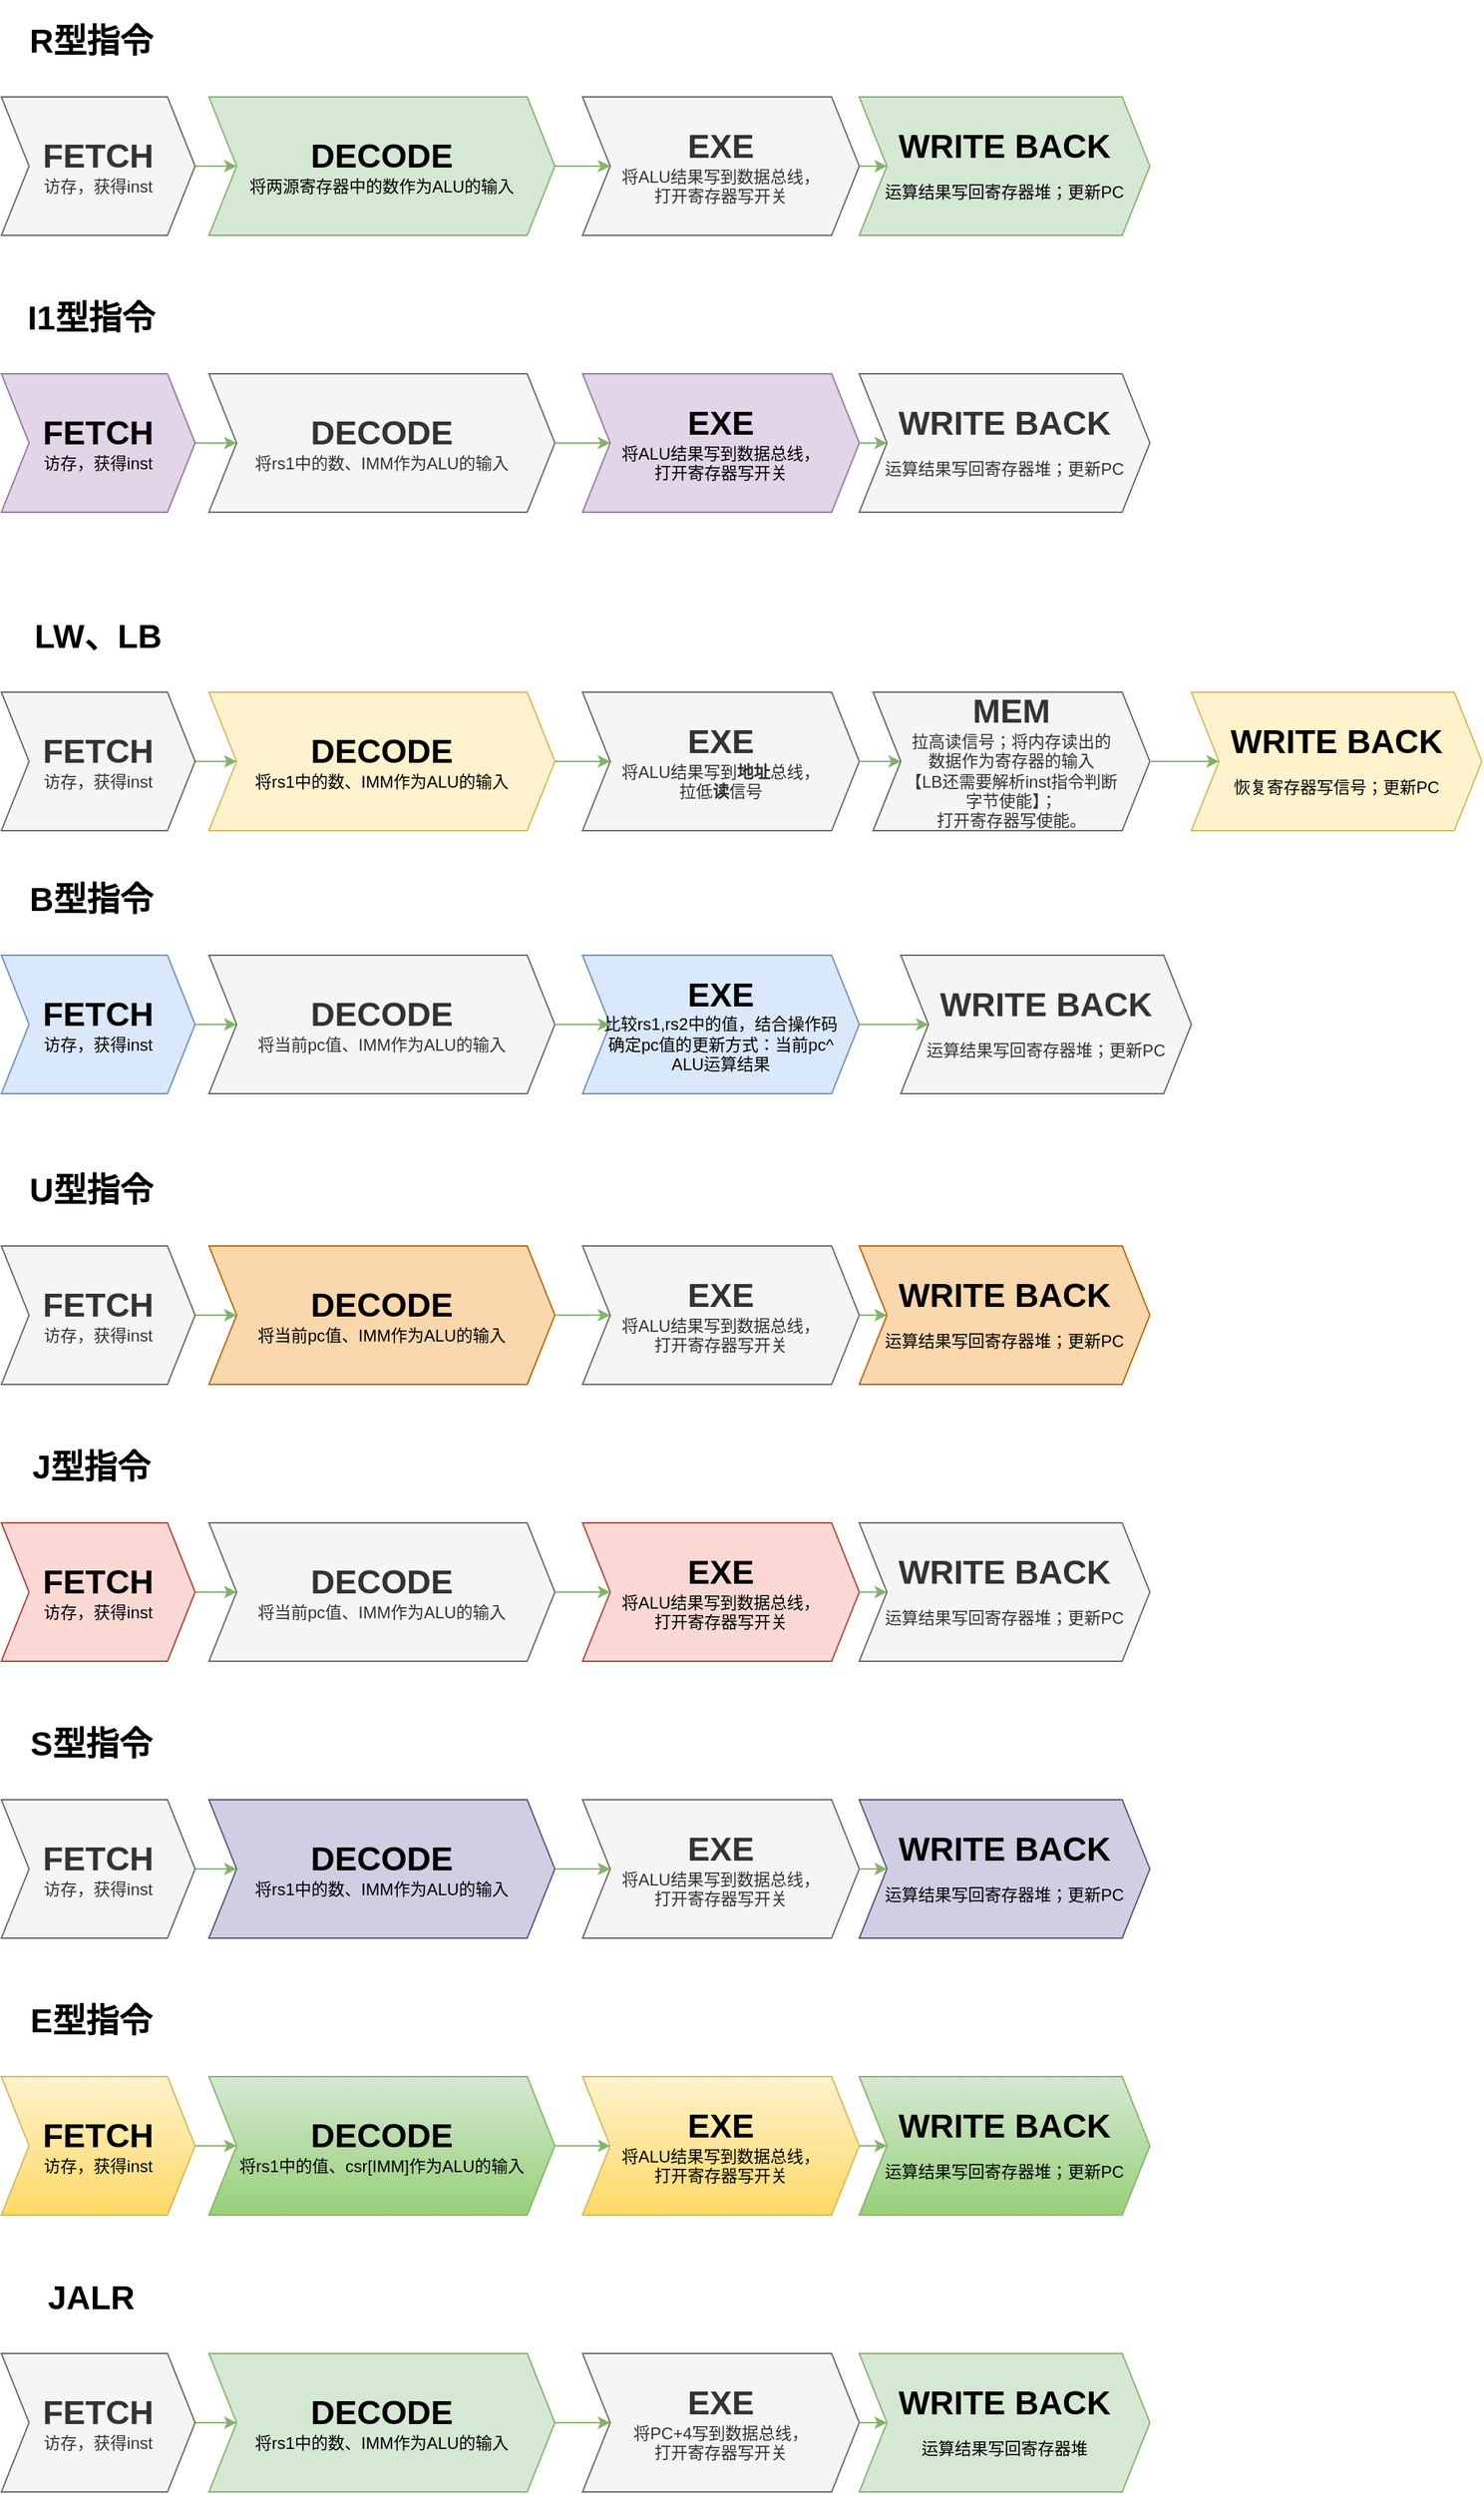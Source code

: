 <mxfile version="13.11.0" type="github">
  <diagram id="kgpKYQtTHZ0yAKxKKP6v" name="Page-1">
    <mxGraphModel dx="782" dy="404" grid="1" gridSize="10" guides="1" tooltips="1" connect="1" arrows="1" fold="1" page="1" pageScale="1" pageWidth="850" pageHeight="1100" math="0" shadow="0">
      <root>
        <mxCell id="0" />
        <mxCell id="1" parent="0" />
        <mxCell id="DEyL_VFvNH3OQuk7k3UQ-63" value="" style="group" vertex="1" connectable="0" parent="1">
          <mxGeometry y="10" width="830" height="170" as="geometry" />
        </mxCell>
        <mxCell id="DEyL_VFvNH3OQuk7k3UQ-64" value="&lt;div&gt;&lt;font style=&quot;font-size: 24px&quot;&gt;&lt;b&gt;DECODE&lt;/b&gt;&lt;/font&gt;&lt;/div&gt;&lt;div&gt;将两源寄存器中的数作为ALU的输入&lt;br&gt;&lt;/div&gt;" style="shape=step;perimeter=stepPerimeter;whiteSpace=wrap;html=1;fixedSize=1;fillColor=#d5e8d4;strokeColor=#82b366;" vertex="1" parent="DEyL_VFvNH3OQuk7k3UQ-63">
          <mxGeometry x="150" y="70" width="250" height="100" as="geometry" />
        </mxCell>
        <mxCell id="DEyL_VFvNH3OQuk7k3UQ-65" value="&lt;div&gt;&lt;b&gt;&lt;font style=&quot;font-size: 24px&quot;&gt;EXE&lt;/font&gt;&lt;/b&gt;&lt;/div&gt;&lt;div&gt;将ALU结果写到数据总线，&lt;/div&gt;&lt;div&gt;打开寄存器写开关&lt;br&gt;&lt;/div&gt;" style="shape=step;perimeter=stepPerimeter;whiteSpace=wrap;html=1;fixedSize=1;fillColor=#f5f5f5;strokeColor=#666666;fontColor=#333333;" vertex="1" parent="DEyL_VFvNH3OQuk7k3UQ-63">
          <mxGeometry x="420" y="70" width="200" height="100" as="geometry" />
        </mxCell>
        <mxCell id="DEyL_VFvNH3OQuk7k3UQ-66" value="&lt;div&gt;&lt;b&gt;&lt;font style=&quot;font-size: 24px&quot;&gt;WRITE BACK&lt;/font&gt;&lt;/b&gt;&lt;/div&gt;&lt;div&gt;&lt;font style=&quot;font-size: 12px&quot;&gt;运算结果写回寄存器堆；更新PC&lt;/font&gt;&lt;b&gt;&lt;font style=&quot;font-size: 24px&quot;&gt;&lt;br&gt;&lt;/font&gt;&lt;/b&gt;&lt;/div&gt;" style="shape=step;perimeter=stepPerimeter;whiteSpace=wrap;html=1;fixedSize=1;fillColor=#d5e8d4;strokeColor=#82b366;" vertex="1" parent="DEyL_VFvNH3OQuk7k3UQ-63">
          <mxGeometry x="620" y="70" width="210" height="100" as="geometry" />
        </mxCell>
        <mxCell id="DEyL_VFvNH3OQuk7k3UQ-67" value="&lt;font style=&quot;font-size: 24px&quot;&gt;&lt;b&gt;R型指令&lt;/b&gt;&lt;/font&gt;" style="text;html=1;strokeColor=none;fillColor=none;align=center;verticalAlign=middle;whiteSpace=wrap;rounded=0;" vertex="1" parent="DEyL_VFvNH3OQuk7k3UQ-63">
          <mxGeometry width="130" height="60" as="geometry" />
        </mxCell>
        <mxCell id="DEyL_VFvNH3OQuk7k3UQ-68" style="edgeStyle=orthogonalEdgeStyle;rounded=0;orthogonalLoop=1;jettySize=auto;html=1;exitX=1;exitY=0.5;exitDx=0;exitDy=0;entryX=0;entryY=0.5;entryDx=0;entryDy=0;fillColor=#d5e8d4;strokeColor=#82b366;" edge="1" parent="DEyL_VFvNH3OQuk7k3UQ-63" source="DEyL_VFvNH3OQuk7k3UQ-69" target="DEyL_VFvNH3OQuk7k3UQ-64">
          <mxGeometry relative="1" as="geometry" />
        </mxCell>
        <mxCell id="DEyL_VFvNH3OQuk7k3UQ-69" value="&lt;div&gt;&lt;font style=&quot;font-size: 24px&quot;&gt;&lt;b&gt;FETCH&lt;/b&gt;&lt;/font&gt;&lt;/div&gt;访存，获得inst" style="shape=step;perimeter=stepPerimeter;whiteSpace=wrap;html=1;fixedSize=1;fillColor=#f5f5f5;strokeColor=#666666;fontColor=#333333;" vertex="1" parent="DEyL_VFvNH3OQuk7k3UQ-63">
          <mxGeometry y="70" width="140" height="100" as="geometry" />
        </mxCell>
        <mxCell id="DEyL_VFvNH3OQuk7k3UQ-70" style="edgeStyle=orthogonalEdgeStyle;rounded=0;orthogonalLoop=1;jettySize=auto;html=1;exitX=1;exitY=0.5;exitDx=0;exitDy=0;fillColor=#d5e8d4;strokeColor=#82b366;" edge="1" parent="DEyL_VFvNH3OQuk7k3UQ-63" source="DEyL_VFvNH3OQuk7k3UQ-64" target="DEyL_VFvNH3OQuk7k3UQ-65">
          <mxGeometry relative="1" as="geometry" />
        </mxCell>
        <mxCell id="DEyL_VFvNH3OQuk7k3UQ-71" style="edgeStyle=orthogonalEdgeStyle;rounded=0;orthogonalLoop=1;jettySize=auto;html=1;exitX=1;exitY=0.5;exitDx=0;exitDy=0;entryX=0;entryY=0.5;entryDx=0;entryDy=0;fillColor=#d5e8d4;strokeColor=#82b366;" edge="1" parent="DEyL_VFvNH3OQuk7k3UQ-63" source="DEyL_VFvNH3OQuk7k3UQ-65" target="DEyL_VFvNH3OQuk7k3UQ-66">
          <mxGeometry relative="1" as="geometry" />
        </mxCell>
        <mxCell id="DEyL_VFvNH3OQuk7k3UQ-72" value="" style="group" vertex="1" connectable="0" parent="1">
          <mxGeometry y="210" width="830" height="170" as="geometry" />
        </mxCell>
        <mxCell id="DEyL_VFvNH3OQuk7k3UQ-73" value="&lt;div&gt;&lt;font style=&quot;font-size: 24px&quot;&gt;&lt;b&gt;DECODE&lt;/b&gt;&lt;/font&gt;&lt;/div&gt;&lt;div&gt;将rs1中的数、IMM作为ALU的输入&lt;br&gt;&lt;/div&gt;" style="shape=step;perimeter=stepPerimeter;whiteSpace=wrap;html=1;fixedSize=1;fillColor=#f5f5f5;strokeColor=#666666;fontColor=#333333;" vertex="1" parent="DEyL_VFvNH3OQuk7k3UQ-72">
          <mxGeometry x="150" y="70" width="250" height="100" as="geometry" />
        </mxCell>
        <mxCell id="DEyL_VFvNH3OQuk7k3UQ-74" value="&lt;div&gt;&lt;b&gt;&lt;font style=&quot;font-size: 24px&quot;&gt;EXE&lt;/font&gt;&lt;/b&gt;&lt;/div&gt;&lt;div&gt;将ALU结果写到数据总线，&lt;/div&gt;&lt;div&gt;打开寄存器写开关&lt;br&gt;&lt;/div&gt;" style="shape=step;perimeter=stepPerimeter;whiteSpace=wrap;html=1;fixedSize=1;fillColor=#e1d5e7;strokeColor=#9673a6;" vertex="1" parent="DEyL_VFvNH3OQuk7k3UQ-72">
          <mxGeometry x="420" y="70" width="200" height="100" as="geometry" />
        </mxCell>
        <mxCell id="DEyL_VFvNH3OQuk7k3UQ-75" value="&lt;div&gt;&lt;b&gt;&lt;font style=&quot;font-size: 24px&quot;&gt;WRITE BACK&lt;/font&gt;&lt;/b&gt;&lt;/div&gt;&lt;div&gt;&lt;font style=&quot;font-size: 12px&quot;&gt;运算结果写回寄存器堆；更新PC&lt;/font&gt;&lt;b&gt;&lt;font style=&quot;font-size: 24px&quot;&gt;&lt;br&gt;&lt;/font&gt;&lt;/b&gt;&lt;/div&gt;" style="shape=step;perimeter=stepPerimeter;whiteSpace=wrap;html=1;fixedSize=1;fillColor=#f5f5f5;strokeColor=#666666;fontColor=#333333;" vertex="1" parent="DEyL_VFvNH3OQuk7k3UQ-72">
          <mxGeometry x="620" y="70" width="210" height="100" as="geometry" />
        </mxCell>
        <mxCell id="DEyL_VFvNH3OQuk7k3UQ-76" value="&lt;font style=&quot;font-size: 24px&quot;&gt;&lt;b&gt;I1型指令&lt;/b&gt;&lt;/font&gt;" style="text;html=1;strokeColor=none;fillColor=none;align=center;verticalAlign=middle;whiteSpace=wrap;rounded=0;" vertex="1" parent="DEyL_VFvNH3OQuk7k3UQ-72">
          <mxGeometry width="130" height="60" as="geometry" />
        </mxCell>
        <mxCell id="DEyL_VFvNH3OQuk7k3UQ-77" style="edgeStyle=orthogonalEdgeStyle;rounded=0;orthogonalLoop=1;jettySize=auto;html=1;exitX=1;exitY=0.5;exitDx=0;exitDy=0;entryX=0;entryY=0.5;entryDx=0;entryDy=0;fillColor=#d5e8d4;strokeColor=#82b366;" edge="1" parent="DEyL_VFvNH3OQuk7k3UQ-72" source="DEyL_VFvNH3OQuk7k3UQ-78" target="DEyL_VFvNH3OQuk7k3UQ-73">
          <mxGeometry relative="1" as="geometry" />
        </mxCell>
        <mxCell id="DEyL_VFvNH3OQuk7k3UQ-78" value="&lt;div&gt;&lt;font style=&quot;font-size: 24px&quot;&gt;&lt;b&gt;FETCH&lt;/b&gt;&lt;/font&gt;&lt;/div&gt;访存，获得inst" style="shape=step;perimeter=stepPerimeter;whiteSpace=wrap;html=1;fixedSize=1;fillColor=#e1d5e7;strokeColor=#9673a6;" vertex="1" parent="DEyL_VFvNH3OQuk7k3UQ-72">
          <mxGeometry y="70" width="140" height="100" as="geometry" />
        </mxCell>
        <mxCell id="DEyL_VFvNH3OQuk7k3UQ-79" style="edgeStyle=orthogonalEdgeStyle;rounded=0;orthogonalLoop=1;jettySize=auto;html=1;exitX=1;exitY=0.5;exitDx=0;exitDy=0;fillColor=#d5e8d4;strokeColor=#82b366;" edge="1" parent="DEyL_VFvNH3OQuk7k3UQ-72" source="DEyL_VFvNH3OQuk7k3UQ-73" target="DEyL_VFvNH3OQuk7k3UQ-74">
          <mxGeometry relative="1" as="geometry" />
        </mxCell>
        <mxCell id="DEyL_VFvNH3OQuk7k3UQ-80" style="edgeStyle=orthogonalEdgeStyle;rounded=0;orthogonalLoop=1;jettySize=auto;html=1;exitX=1;exitY=0.5;exitDx=0;exitDy=0;entryX=0;entryY=0.5;entryDx=0;entryDy=0;fillColor=#d5e8d4;strokeColor=#82b366;" edge="1" parent="DEyL_VFvNH3OQuk7k3UQ-72" source="DEyL_VFvNH3OQuk7k3UQ-74" target="DEyL_VFvNH3OQuk7k3UQ-75">
          <mxGeometry relative="1" as="geometry" />
        </mxCell>
        <mxCell id="DEyL_VFvNH3OQuk7k3UQ-81" value="" style="group;" vertex="1" connectable="0" parent="1">
          <mxGeometry y="440" width="830" height="170" as="geometry" />
        </mxCell>
        <mxCell id="DEyL_VFvNH3OQuk7k3UQ-82" value="&lt;div&gt;&lt;font style=&quot;font-size: 24px&quot;&gt;&lt;b&gt;DECODE&lt;/b&gt;&lt;/font&gt;&lt;/div&gt;&lt;div&gt;将rs1中的数、IMM作为ALU的输入&lt;br&gt;&lt;/div&gt;" style="shape=step;perimeter=stepPerimeter;whiteSpace=wrap;html=1;fixedSize=1;fillColor=#fff2cc;strokeColor=#d6b656;" vertex="1" parent="DEyL_VFvNH3OQuk7k3UQ-81">
          <mxGeometry x="150" y="70" width="250" height="100" as="geometry" />
        </mxCell>
        <mxCell id="DEyL_VFvNH3OQuk7k3UQ-83" value="&lt;div&gt;&lt;b&gt;&lt;font style=&quot;font-size: 24px&quot;&gt;EXE&lt;/font&gt;&lt;/b&gt;&lt;/div&gt;&lt;div&gt;将ALU结果写到&lt;b&gt;地址&lt;/b&gt;总线，&lt;/div&gt;&lt;div&gt;拉低&lt;b&gt;读&lt;/b&gt;信号&lt;br&gt;&lt;/div&gt;" style="shape=step;perimeter=stepPerimeter;whiteSpace=wrap;html=1;fixedSize=1;fillColor=#f5f5f5;strokeColor=#666666;fontColor=#333333;" vertex="1" parent="DEyL_VFvNH3OQuk7k3UQ-81">
          <mxGeometry x="420" y="70" width="200" height="100" as="geometry" />
        </mxCell>
        <mxCell id="DEyL_VFvNH3OQuk7k3UQ-85" value="&lt;font style=&quot;font-size: 24px&quot;&gt;&lt;b&gt;LW、LB&lt;/b&gt;&lt;/font&gt;" style="text;html=1;strokeColor=none;fillColor=none;align=center;verticalAlign=middle;whiteSpace=wrap;rounded=0;" vertex="1" parent="DEyL_VFvNH3OQuk7k3UQ-81">
          <mxGeometry width="140" height="60" as="geometry" />
        </mxCell>
        <mxCell id="DEyL_VFvNH3OQuk7k3UQ-86" style="edgeStyle=orthogonalEdgeStyle;rounded=0;orthogonalLoop=1;jettySize=auto;html=1;exitX=1;exitY=0.5;exitDx=0;exitDy=0;entryX=0;entryY=0.5;entryDx=0;entryDy=0;fillColor=#d5e8d4;strokeColor=#82b366;" edge="1" parent="DEyL_VFvNH3OQuk7k3UQ-81" source="DEyL_VFvNH3OQuk7k3UQ-87" target="DEyL_VFvNH3OQuk7k3UQ-82">
          <mxGeometry relative="1" as="geometry" />
        </mxCell>
        <mxCell id="DEyL_VFvNH3OQuk7k3UQ-87" value="&lt;div&gt;&lt;font style=&quot;font-size: 24px&quot;&gt;&lt;b&gt;FETCH&lt;/b&gt;&lt;/font&gt;&lt;/div&gt;访存，获得inst" style="shape=step;perimeter=stepPerimeter;whiteSpace=wrap;html=1;fixedSize=1;fillColor=#f5f5f5;strokeColor=#666666;fontColor=#333333;" vertex="1" parent="DEyL_VFvNH3OQuk7k3UQ-81">
          <mxGeometry y="70" width="140" height="100" as="geometry" />
        </mxCell>
        <mxCell id="DEyL_VFvNH3OQuk7k3UQ-88" style="edgeStyle=orthogonalEdgeStyle;rounded=0;orthogonalLoop=1;jettySize=auto;html=1;exitX=1;exitY=0.5;exitDx=0;exitDy=0;fillColor=#d5e8d4;strokeColor=#82b366;" edge="1" parent="DEyL_VFvNH3OQuk7k3UQ-81" source="DEyL_VFvNH3OQuk7k3UQ-82" target="DEyL_VFvNH3OQuk7k3UQ-83">
          <mxGeometry relative="1" as="geometry" />
        </mxCell>
        <mxCell id="DEyL_VFvNH3OQuk7k3UQ-144" value="&lt;div&gt;&lt;b&gt;&lt;font style=&quot;font-size: 24px&quot;&gt;MEM&lt;/font&gt;&lt;/b&gt;&lt;br&gt;&lt;/div&gt;&lt;div&gt;拉高读信号；将内存读出的&lt;/div&gt;&lt;div&gt;数据作为寄存器的输入&lt;/div&gt;&lt;div&gt;【LB还需要解析inst指令判断&lt;/div&gt;&lt;div&gt;字节使能】；&lt;/div&gt;&lt;div&gt;打开寄存器写使能。&lt;br&gt;&lt;/div&gt;" style="shape=step;perimeter=stepPerimeter;whiteSpace=wrap;html=1;fixedSize=1;fillColor=#f5f5f5;strokeColor=#666666;fontColor=#333333;" vertex="1" parent="DEyL_VFvNH3OQuk7k3UQ-81">
          <mxGeometry x="630" y="70" width="200" height="100" as="geometry" />
        </mxCell>
        <mxCell id="DEyL_VFvNH3OQuk7k3UQ-90" value="" style="group" vertex="1" connectable="0" parent="1">
          <mxGeometry y="630" width="830" height="170" as="geometry" />
        </mxCell>
        <mxCell id="DEyL_VFvNH3OQuk7k3UQ-91" value="&lt;div&gt;&lt;font style=&quot;font-size: 24px&quot;&gt;&lt;b&gt;DECODE&lt;/b&gt;&lt;/font&gt;&lt;/div&gt;&lt;div&gt;将当前pc值、IMM作为ALU的输入&lt;br&gt;&lt;/div&gt;" style="shape=step;perimeter=stepPerimeter;whiteSpace=wrap;html=1;fixedSize=1;fillColor=#f5f5f5;strokeColor=#666666;fontColor=#333333;" vertex="1" parent="DEyL_VFvNH3OQuk7k3UQ-90">
          <mxGeometry x="150" y="70" width="250" height="100" as="geometry" />
        </mxCell>
        <mxCell id="DEyL_VFvNH3OQuk7k3UQ-92" value="&lt;div&gt;&lt;b&gt;&lt;font style=&quot;font-size: 24px&quot;&gt;EXE&lt;/font&gt;&lt;/b&gt;&lt;/div&gt;&lt;div&gt;比较rs1,rs2中的值，结合操作码&lt;/div&gt;&lt;div&gt;确定pc值的更新方式：当前pc^&lt;/div&gt;&lt;div&gt;ALU运算结果&lt;br&gt;&lt;/div&gt;" style="shape=step;perimeter=stepPerimeter;whiteSpace=wrap;html=1;fixedSize=1;fillColor=#dae8fc;strokeColor=#6c8ebf;" vertex="1" parent="DEyL_VFvNH3OQuk7k3UQ-90">
          <mxGeometry x="420" y="70" width="200" height="100" as="geometry" />
        </mxCell>
        <mxCell id="DEyL_VFvNH3OQuk7k3UQ-93" value="&lt;div&gt;&lt;b&gt;&lt;font style=&quot;font-size: 24px&quot;&gt;WRITE BACK&lt;/font&gt;&lt;/b&gt;&lt;/div&gt;&lt;div&gt;&lt;font style=&quot;font-size: 12px&quot;&gt;运算结果写回寄存器堆；更新PC&lt;/font&gt;&lt;b&gt;&lt;font style=&quot;font-size: 24px&quot;&gt;&lt;br&gt;&lt;/font&gt;&lt;/b&gt;&lt;/div&gt;" style="shape=step;perimeter=stepPerimeter;whiteSpace=wrap;html=1;fixedSize=1;fillColor=#f5f5f5;strokeColor=#666666;fontColor=#333333;" vertex="1" parent="DEyL_VFvNH3OQuk7k3UQ-90">
          <mxGeometry x="650" y="70" width="210" height="100" as="geometry" />
        </mxCell>
        <mxCell id="DEyL_VFvNH3OQuk7k3UQ-94" value="&lt;font style=&quot;font-size: 24px&quot;&gt;&lt;b&gt;B型指令&lt;/b&gt;&lt;/font&gt;" style="text;html=1;strokeColor=none;fillColor=none;align=center;verticalAlign=middle;whiteSpace=wrap;rounded=0;" vertex="1" parent="DEyL_VFvNH3OQuk7k3UQ-90">
          <mxGeometry width="130" height="60" as="geometry" />
        </mxCell>
        <mxCell id="DEyL_VFvNH3OQuk7k3UQ-95" style="edgeStyle=orthogonalEdgeStyle;rounded=0;orthogonalLoop=1;jettySize=auto;html=1;exitX=1;exitY=0.5;exitDx=0;exitDy=0;entryX=0;entryY=0.5;entryDx=0;entryDy=0;fillColor=#d5e8d4;strokeColor=#82b366;" edge="1" parent="DEyL_VFvNH3OQuk7k3UQ-90" source="DEyL_VFvNH3OQuk7k3UQ-96" target="DEyL_VFvNH3OQuk7k3UQ-91">
          <mxGeometry relative="1" as="geometry" />
        </mxCell>
        <mxCell id="DEyL_VFvNH3OQuk7k3UQ-96" value="&lt;div&gt;&lt;font style=&quot;font-size: 24px&quot;&gt;&lt;b&gt;FETCH&lt;/b&gt;&lt;/font&gt;&lt;/div&gt;访存，获得inst" style="shape=step;perimeter=stepPerimeter;whiteSpace=wrap;html=1;fixedSize=1;fillColor=#dae8fc;strokeColor=#6c8ebf;" vertex="1" parent="DEyL_VFvNH3OQuk7k3UQ-90">
          <mxGeometry y="70" width="140" height="100" as="geometry" />
        </mxCell>
        <mxCell id="DEyL_VFvNH3OQuk7k3UQ-97" style="edgeStyle=orthogonalEdgeStyle;rounded=0;orthogonalLoop=1;jettySize=auto;html=1;exitX=1;exitY=0.5;exitDx=0;exitDy=0;fillColor=#d5e8d4;strokeColor=#82b366;" edge="1" parent="DEyL_VFvNH3OQuk7k3UQ-90" source="DEyL_VFvNH3OQuk7k3UQ-91" target="DEyL_VFvNH3OQuk7k3UQ-92">
          <mxGeometry relative="1" as="geometry" />
        </mxCell>
        <mxCell id="DEyL_VFvNH3OQuk7k3UQ-98" style="edgeStyle=orthogonalEdgeStyle;rounded=0;orthogonalLoop=1;jettySize=auto;html=1;exitX=1;exitY=0.5;exitDx=0;exitDy=0;entryX=0;entryY=0.5;entryDx=0;entryDy=0;fillColor=#d5e8d4;strokeColor=#82b366;" edge="1" parent="DEyL_VFvNH3OQuk7k3UQ-90" source="DEyL_VFvNH3OQuk7k3UQ-92" target="DEyL_VFvNH3OQuk7k3UQ-93">
          <mxGeometry relative="1" as="geometry" />
        </mxCell>
        <mxCell id="DEyL_VFvNH3OQuk7k3UQ-99" value="" style="group" vertex="1" connectable="0" parent="1">
          <mxGeometry y="840" width="830" height="170" as="geometry" />
        </mxCell>
        <mxCell id="DEyL_VFvNH3OQuk7k3UQ-100" value="&lt;div&gt;&lt;font style=&quot;font-size: 24px&quot;&gt;&lt;b&gt;DECODE&lt;/b&gt;&lt;/font&gt;&lt;/div&gt;&lt;div&gt;将当前pc值、IMM作为ALU的输入&lt;br&gt;&lt;/div&gt;" style="shape=step;perimeter=stepPerimeter;whiteSpace=wrap;html=1;fixedSize=1;fillColor=#fad7ac;strokeColor=#b46504;" vertex="1" parent="DEyL_VFvNH3OQuk7k3UQ-99">
          <mxGeometry x="150" y="70" width="250" height="100" as="geometry" />
        </mxCell>
        <mxCell id="DEyL_VFvNH3OQuk7k3UQ-101" value="&lt;div&gt;&lt;b&gt;&lt;font style=&quot;font-size: 24px&quot;&gt;EXE&lt;/font&gt;&lt;/b&gt;&lt;/div&gt;&lt;div&gt;将ALU结果写到数据总线，&lt;/div&gt;&lt;div&gt;打开寄存器写开关&lt;br&gt;&lt;/div&gt;" style="shape=step;perimeter=stepPerimeter;whiteSpace=wrap;html=1;fixedSize=1;fillColor=#f5f5f5;strokeColor=#666666;fontColor=#333333;" vertex="1" parent="DEyL_VFvNH3OQuk7k3UQ-99">
          <mxGeometry x="420" y="70" width="200" height="100" as="geometry" />
        </mxCell>
        <mxCell id="DEyL_VFvNH3OQuk7k3UQ-102" value="&lt;div&gt;&lt;b&gt;&lt;font style=&quot;font-size: 24px&quot;&gt;WRITE BACK&lt;/font&gt;&lt;/b&gt;&lt;/div&gt;&lt;div&gt;&lt;font style=&quot;font-size: 12px&quot;&gt;运算结果写回寄存器堆；更新PC&lt;/font&gt;&lt;b&gt;&lt;font style=&quot;font-size: 24px&quot;&gt;&lt;br&gt;&lt;/font&gt;&lt;/b&gt;&lt;/div&gt;" style="shape=step;perimeter=stepPerimeter;whiteSpace=wrap;html=1;fixedSize=1;fillColor=#fad7ac;strokeColor=#b46504;" vertex="1" parent="DEyL_VFvNH3OQuk7k3UQ-99">
          <mxGeometry x="620" y="70" width="210" height="100" as="geometry" />
        </mxCell>
        <mxCell id="DEyL_VFvNH3OQuk7k3UQ-103" value="&lt;font style=&quot;font-size: 24px&quot;&gt;&lt;b&gt;U型指令&lt;/b&gt;&lt;/font&gt;" style="text;html=1;strokeColor=none;fillColor=none;align=center;verticalAlign=middle;whiteSpace=wrap;rounded=0;" vertex="1" parent="DEyL_VFvNH3OQuk7k3UQ-99">
          <mxGeometry width="130" height="60" as="geometry" />
        </mxCell>
        <mxCell id="DEyL_VFvNH3OQuk7k3UQ-104" style="edgeStyle=orthogonalEdgeStyle;rounded=0;orthogonalLoop=1;jettySize=auto;html=1;exitX=1;exitY=0.5;exitDx=0;exitDy=0;entryX=0;entryY=0.5;entryDx=0;entryDy=0;fillColor=#d5e8d4;strokeColor=#82b366;" edge="1" parent="DEyL_VFvNH3OQuk7k3UQ-99" source="DEyL_VFvNH3OQuk7k3UQ-105" target="DEyL_VFvNH3OQuk7k3UQ-100">
          <mxGeometry relative="1" as="geometry" />
        </mxCell>
        <mxCell id="DEyL_VFvNH3OQuk7k3UQ-105" value="&lt;div&gt;&lt;font style=&quot;font-size: 24px&quot;&gt;&lt;b&gt;FETCH&lt;/b&gt;&lt;/font&gt;&lt;/div&gt;访存，获得inst" style="shape=step;perimeter=stepPerimeter;whiteSpace=wrap;html=1;fixedSize=1;fillColor=#f5f5f5;strokeColor=#666666;fontColor=#333333;" vertex="1" parent="DEyL_VFvNH3OQuk7k3UQ-99">
          <mxGeometry y="70" width="140" height="100" as="geometry" />
        </mxCell>
        <mxCell id="DEyL_VFvNH3OQuk7k3UQ-106" style="edgeStyle=orthogonalEdgeStyle;rounded=0;orthogonalLoop=1;jettySize=auto;html=1;exitX=1;exitY=0.5;exitDx=0;exitDy=0;fillColor=#d5e8d4;strokeColor=#82b366;" edge="1" parent="DEyL_VFvNH3OQuk7k3UQ-99" source="DEyL_VFvNH3OQuk7k3UQ-100" target="DEyL_VFvNH3OQuk7k3UQ-101">
          <mxGeometry relative="1" as="geometry" />
        </mxCell>
        <mxCell id="DEyL_VFvNH3OQuk7k3UQ-107" style="edgeStyle=orthogonalEdgeStyle;rounded=0;orthogonalLoop=1;jettySize=auto;html=1;exitX=1;exitY=0.5;exitDx=0;exitDy=0;entryX=0;entryY=0.5;entryDx=0;entryDy=0;fillColor=#d5e8d4;strokeColor=#82b366;" edge="1" parent="DEyL_VFvNH3OQuk7k3UQ-99" source="DEyL_VFvNH3OQuk7k3UQ-101" target="DEyL_VFvNH3OQuk7k3UQ-102">
          <mxGeometry relative="1" as="geometry" />
        </mxCell>
        <mxCell id="DEyL_VFvNH3OQuk7k3UQ-117" value="" style="group;" vertex="1" connectable="0" parent="1">
          <mxGeometry y="1040" width="830" height="170" as="geometry" />
        </mxCell>
        <mxCell id="DEyL_VFvNH3OQuk7k3UQ-118" value="&lt;div&gt;&lt;font style=&quot;font-size: 24px&quot;&gt;&lt;b&gt;DECODE&lt;/b&gt;&lt;/font&gt;&lt;/div&gt;&lt;div&gt;将当前pc值、IMM作为ALU的输入&lt;br&gt;&lt;/div&gt;" style="shape=step;perimeter=stepPerimeter;whiteSpace=wrap;html=1;fixedSize=1;fillColor=#f5f5f5;strokeColor=#666666;fontColor=#333333;" vertex="1" parent="DEyL_VFvNH3OQuk7k3UQ-117">
          <mxGeometry x="150" y="70" width="250" height="100" as="geometry" />
        </mxCell>
        <mxCell id="DEyL_VFvNH3OQuk7k3UQ-119" value="&lt;div&gt;&lt;b&gt;&lt;font style=&quot;font-size: 24px&quot;&gt;EXE&lt;/font&gt;&lt;/b&gt;&lt;/div&gt;&lt;div&gt;将ALU结果写到数据总线，&lt;/div&gt;&lt;div&gt;打开寄存器写开关&lt;br&gt;&lt;/div&gt;" style="shape=step;perimeter=stepPerimeter;whiteSpace=wrap;html=1;fixedSize=1;fillColor=#fad9d5;strokeColor=#ae4132;" vertex="1" parent="DEyL_VFvNH3OQuk7k3UQ-117">
          <mxGeometry x="420" y="70" width="200" height="100" as="geometry" />
        </mxCell>
        <mxCell id="DEyL_VFvNH3OQuk7k3UQ-120" value="&lt;div&gt;&lt;b&gt;&lt;font style=&quot;font-size: 24px&quot;&gt;WRITE BACK&lt;/font&gt;&lt;/b&gt;&lt;/div&gt;&lt;div&gt;&lt;font style=&quot;font-size: 12px&quot;&gt;运算结果写回寄存器堆；更新PC&lt;/font&gt;&lt;b&gt;&lt;font style=&quot;font-size: 24px&quot;&gt;&lt;br&gt;&lt;/font&gt;&lt;/b&gt;&lt;/div&gt;" style="shape=step;perimeter=stepPerimeter;whiteSpace=wrap;html=1;fixedSize=1;fillColor=#f5f5f5;strokeColor=#666666;fontColor=#333333;" vertex="1" parent="DEyL_VFvNH3OQuk7k3UQ-117">
          <mxGeometry x="620" y="70" width="210" height="100" as="geometry" />
        </mxCell>
        <mxCell id="DEyL_VFvNH3OQuk7k3UQ-121" value="&lt;font style=&quot;font-size: 24px&quot;&gt;&lt;b&gt;J型指令&lt;/b&gt;&lt;/font&gt;" style="text;html=1;strokeColor=none;fillColor=none;align=center;verticalAlign=middle;whiteSpace=wrap;rounded=0;" vertex="1" parent="DEyL_VFvNH3OQuk7k3UQ-117">
          <mxGeometry width="130" height="60" as="geometry" />
        </mxCell>
        <mxCell id="DEyL_VFvNH3OQuk7k3UQ-122" style="edgeStyle=orthogonalEdgeStyle;rounded=0;orthogonalLoop=1;jettySize=auto;html=1;exitX=1;exitY=0.5;exitDx=0;exitDy=0;entryX=0;entryY=0.5;entryDx=0;entryDy=0;fillColor=#d5e8d4;strokeColor=#82b366;" edge="1" parent="DEyL_VFvNH3OQuk7k3UQ-117" source="DEyL_VFvNH3OQuk7k3UQ-123" target="DEyL_VFvNH3OQuk7k3UQ-118">
          <mxGeometry relative="1" as="geometry" />
        </mxCell>
        <mxCell id="DEyL_VFvNH3OQuk7k3UQ-123" value="&lt;div&gt;&lt;font style=&quot;font-size: 24px&quot;&gt;&lt;b&gt;FETCH&lt;/b&gt;&lt;/font&gt;&lt;/div&gt;访存，获得inst" style="shape=step;perimeter=stepPerimeter;whiteSpace=wrap;html=1;fixedSize=1;fillColor=#fad9d5;strokeColor=#ae4132;" vertex="1" parent="DEyL_VFvNH3OQuk7k3UQ-117">
          <mxGeometry y="70" width="140" height="100" as="geometry" />
        </mxCell>
        <mxCell id="DEyL_VFvNH3OQuk7k3UQ-124" style="edgeStyle=orthogonalEdgeStyle;rounded=0;orthogonalLoop=1;jettySize=auto;html=1;exitX=1;exitY=0.5;exitDx=0;exitDy=0;fillColor=#d5e8d4;strokeColor=#82b366;" edge="1" parent="DEyL_VFvNH3OQuk7k3UQ-117" source="DEyL_VFvNH3OQuk7k3UQ-118" target="DEyL_VFvNH3OQuk7k3UQ-119">
          <mxGeometry relative="1" as="geometry" />
        </mxCell>
        <mxCell id="DEyL_VFvNH3OQuk7k3UQ-125" style="edgeStyle=orthogonalEdgeStyle;rounded=0;orthogonalLoop=1;jettySize=auto;html=1;exitX=1;exitY=0.5;exitDx=0;exitDy=0;entryX=0;entryY=0.5;entryDx=0;entryDy=0;fillColor=#d5e8d4;strokeColor=#82b366;" edge="1" parent="DEyL_VFvNH3OQuk7k3UQ-117" source="DEyL_VFvNH3OQuk7k3UQ-119" target="DEyL_VFvNH3OQuk7k3UQ-120">
          <mxGeometry relative="1" as="geometry" />
        </mxCell>
        <mxCell id="DEyL_VFvNH3OQuk7k3UQ-126" value="" style="group" vertex="1" connectable="0" parent="1">
          <mxGeometry y="1240" width="830" height="170" as="geometry" />
        </mxCell>
        <mxCell id="DEyL_VFvNH3OQuk7k3UQ-127" value="&lt;div&gt;&lt;font style=&quot;font-size: 24px&quot;&gt;&lt;b&gt;DECODE&lt;/b&gt;&lt;/font&gt;&lt;/div&gt;&lt;div&gt;将rs1中的数、IMM作为ALU的输入&lt;br&gt;&lt;/div&gt;" style="shape=step;perimeter=stepPerimeter;whiteSpace=wrap;html=1;fixedSize=1;fillColor=#d0cee2;strokeColor=#56517e;" vertex="1" parent="DEyL_VFvNH3OQuk7k3UQ-126">
          <mxGeometry x="150" y="70" width="250" height="100" as="geometry" />
        </mxCell>
        <mxCell id="DEyL_VFvNH3OQuk7k3UQ-128" value="&lt;div&gt;&lt;b&gt;&lt;font style=&quot;font-size: 24px&quot;&gt;EXE&lt;/font&gt;&lt;/b&gt;&lt;/div&gt;&lt;div&gt;将ALU结果写到数据总线，&lt;/div&gt;&lt;div&gt;打开寄存器写开关&lt;br&gt;&lt;/div&gt;" style="shape=step;perimeter=stepPerimeter;whiteSpace=wrap;html=1;fixedSize=1;fillColor=#f5f5f5;strokeColor=#666666;fontColor=#333333;" vertex="1" parent="DEyL_VFvNH3OQuk7k3UQ-126">
          <mxGeometry x="420" y="70" width="200" height="100" as="geometry" />
        </mxCell>
        <mxCell id="DEyL_VFvNH3OQuk7k3UQ-129" value="&lt;div&gt;&lt;b&gt;&lt;font style=&quot;font-size: 24px&quot;&gt;WRITE BACK&lt;/font&gt;&lt;/b&gt;&lt;/div&gt;&lt;div&gt;&lt;font style=&quot;font-size: 12px&quot;&gt;运算结果写回寄存器堆；更新PC&lt;/font&gt;&lt;b&gt;&lt;font style=&quot;font-size: 24px&quot;&gt;&lt;br&gt;&lt;/font&gt;&lt;/b&gt;&lt;/div&gt;" style="shape=step;perimeter=stepPerimeter;whiteSpace=wrap;html=1;fixedSize=1;fillColor=#d0cee2;strokeColor=#56517e;" vertex="1" parent="DEyL_VFvNH3OQuk7k3UQ-126">
          <mxGeometry x="620" y="70" width="210" height="100" as="geometry" />
        </mxCell>
        <mxCell id="DEyL_VFvNH3OQuk7k3UQ-130" value="&lt;font style=&quot;font-size: 24px&quot;&gt;&lt;b&gt;S型指令&lt;/b&gt;&lt;/font&gt;" style="text;html=1;strokeColor=none;fillColor=none;align=center;verticalAlign=middle;whiteSpace=wrap;rounded=0;" vertex="1" parent="DEyL_VFvNH3OQuk7k3UQ-126">
          <mxGeometry width="130" height="60" as="geometry" />
        </mxCell>
        <mxCell id="DEyL_VFvNH3OQuk7k3UQ-131" style="edgeStyle=orthogonalEdgeStyle;rounded=0;orthogonalLoop=1;jettySize=auto;html=1;exitX=1;exitY=0.5;exitDx=0;exitDy=0;entryX=0;entryY=0.5;entryDx=0;entryDy=0;fillColor=#d5e8d4;strokeColor=#82b366;" edge="1" parent="DEyL_VFvNH3OQuk7k3UQ-126" source="DEyL_VFvNH3OQuk7k3UQ-132" target="DEyL_VFvNH3OQuk7k3UQ-127">
          <mxGeometry relative="1" as="geometry" />
        </mxCell>
        <mxCell id="DEyL_VFvNH3OQuk7k3UQ-132" value="&lt;div&gt;&lt;font style=&quot;font-size: 24px&quot;&gt;&lt;b&gt;FETCH&lt;/b&gt;&lt;/font&gt;&lt;/div&gt;访存，获得inst" style="shape=step;perimeter=stepPerimeter;whiteSpace=wrap;html=1;fixedSize=1;fillColor=#f5f5f5;strokeColor=#666666;fontColor=#333333;" vertex="1" parent="DEyL_VFvNH3OQuk7k3UQ-126">
          <mxGeometry y="70" width="140" height="100" as="geometry" />
        </mxCell>
        <mxCell id="DEyL_VFvNH3OQuk7k3UQ-133" style="edgeStyle=orthogonalEdgeStyle;rounded=0;orthogonalLoop=1;jettySize=auto;html=1;exitX=1;exitY=0.5;exitDx=0;exitDy=0;fillColor=#d5e8d4;strokeColor=#82b366;" edge="1" parent="DEyL_VFvNH3OQuk7k3UQ-126" source="DEyL_VFvNH3OQuk7k3UQ-127" target="DEyL_VFvNH3OQuk7k3UQ-128">
          <mxGeometry relative="1" as="geometry" />
        </mxCell>
        <mxCell id="DEyL_VFvNH3OQuk7k3UQ-134" style="edgeStyle=orthogonalEdgeStyle;rounded=0;orthogonalLoop=1;jettySize=auto;html=1;exitX=1;exitY=0.5;exitDx=0;exitDy=0;entryX=0;entryY=0.5;entryDx=0;entryDy=0;fillColor=#d5e8d4;strokeColor=#82b366;" edge="1" parent="DEyL_VFvNH3OQuk7k3UQ-126" source="DEyL_VFvNH3OQuk7k3UQ-128" target="DEyL_VFvNH3OQuk7k3UQ-129">
          <mxGeometry relative="1" as="geometry" />
        </mxCell>
        <mxCell id="DEyL_VFvNH3OQuk7k3UQ-135" value="" style="group" vertex="1" connectable="0" parent="1">
          <mxGeometry y="1440" width="830" height="170" as="geometry" />
        </mxCell>
        <mxCell id="DEyL_VFvNH3OQuk7k3UQ-136" value="&lt;div&gt;&lt;font style=&quot;font-size: 24px&quot;&gt;&lt;b&gt;DECODE&lt;/b&gt;&lt;/font&gt;&lt;/div&gt;&lt;div&gt;将rs1中的值、csr[IMM]作为ALU的输入&lt;br&gt;&lt;/div&gt;" style="shape=step;perimeter=stepPerimeter;whiteSpace=wrap;html=1;fixedSize=1;fillColor=#d5e8d4;strokeColor=#82b366;gradientColor=#97d077;" vertex="1" parent="DEyL_VFvNH3OQuk7k3UQ-135">
          <mxGeometry x="150" y="70" width="250" height="100" as="geometry" />
        </mxCell>
        <mxCell id="DEyL_VFvNH3OQuk7k3UQ-137" value="&lt;div&gt;&lt;b&gt;&lt;font style=&quot;font-size: 24px&quot;&gt;EXE&lt;/font&gt;&lt;/b&gt;&lt;/div&gt;&lt;div&gt;将ALU结果写到数据总线，&lt;/div&gt;&lt;div&gt;打开寄存器写开关&lt;br&gt;&lt;/div&gt;" style="shape=step;perimeter=stepPerimeter;whiteSpace=wrap;html=1;fixedSize=1;fillColor=#fff2cc;strokeColor=#d6b656;gradientColor=#ffd966;" vertex="1" parent="DEyL_VFvNH3OQuk7k3UQ-135">
          <mxGeometry x="420" y="70" width="200" height="100" as="geometry" />
        </mxCell>
        <mxCell id="DEyL_VFvNH3OQuk7k3UQ-138" value="&lt;div&gt;&lt;b&gt;&lt;font style=&quot;font-size: 24px&quot;&gt;WRITE BACK&lt;/font&gt;&lt;/b&gt;&lt;/div&gt;&lt;div&gt;&lt;font style=&quot;font-size: 12px&quot;&gt;运算结果写回寄存器堆；更新PC&lt;/font&gt;&lt;b&gt;&lt;font style=&quot;font-size: 24px&quot;&gt;&lt;br&gt;&lt;/font&gt;&lt;/b&gt;&lt;/div&gt;" style="shape=step;perimeter=stepPerimeter;whiteSpace=wrap;html=1;fixedSize=1;fillColor=#d5e8d4;strokeColor=#82b366;gradientColor=#97d077;" vertex="1" parent="DEyL_VFvNH3OQuk7k3UQ-135">
          <mxGeometry x="620" y="70" width="210" height="100" as="geometry" />
        </mxCell>
        <mxCell id="DEyL_VFvNH3OQuk7k3UQ-139" value="&lt;font style=&quot;font-size: 24px&quot;&gt;&lt;b&gt;E型指令&lt;/b&gt;&lt;/font&gt;" style="text;html=1;strokeColor=none;fillColor=none;align=center;verticalAlign=middle;whiteSpace=wrap;rounded=0;" vertex="1" parent="DEyL_VFvNH3OQuk7k3UQ-135">
          <mxGeometry width="130" height="60" as="geometry" />
        </mxCell>
        <mxCell id="DEyL_VFvNH3OQuk7k3UQ-140" style="edgeStyle=orthogonalEdgeStyle;rounded=0;orthogonalLoop=1;jettySize=auto;html=1;exitX=1;exitY=0.5;exitDx=0;exitDy=0;entryX=0;entryY=0.5;entryDx=0;entryDy=0;fillColor=#d5e8d4;strokeColor=#82b366;" edge="1" parent="DEyL_VFvNH3OQuk7k3UQ-135" source="DEyL_VFvNH3OQuk7k3UQ-141" target="DEyL_VFvNH3OQuk7k3UQ-136">
          <mxGeometry relative="1" as="geometry" />
        </mxCell>
        <mxCell id="DEyL_VFvNH3OQuk7k3UQ-141" value="&lt;div&gt;&lt;font style=&quot;font-size: 24px&quot;&gt;&lt;b&gt;FETCH&lt;/b&gt;&lt;/font&gt;&lt;/div&gt;访存，获得inst" style="shape=step;perimeter=stepPerimeter;whiteSpace=wrap;html=1;fixedSize=1;fillColor=#fff2cc;strokeColor=#d6b656;gradientColor=#ffd966;" vertex="1" parent="DEyL_VFvNH3OQuk7k3UQ-135">
          <mxGeometry y="70" width="140" height="100" as="geometry" />
        </mxCell>
        <mxCell id="DEyL_VFvNH3OQuk7k3UQ-142" style="edgeStyle=orthogonalEdgeStyle;rounded=0;orthogonalLoop=1;jettySize=auto;html=1;exitX=1;exitY=0.5;exitDx=0;exitDy=0;fillColor=#d5e8d4;strokeColor=#82b366;" edge="1" parent="DEyL_VFvNH3OQuk7k3UQ-135" source="DEyL_VFvNH3OQuk7k3UQ-136" target="DEyL_VFvNH3OQuk7k3UQ-137">
          <mxGeometry relative="1" as="geometry" />
        </mxCell>
        <mxCell id="DEyL_VFvNH3OQuk7k3UQ-143" style="edgeStyle=orthogonalEdgeStyle;rounded=0;orthogonalLoop=1;jettySize=auto;html=1;exitX=1;exitY=0.5;exitDx=0;exitDy=0;entryX=0;entryY=0.5;entryDx=0;entryDy=0;fillColor=#d5e8d4;strokeColor=#82b366;" edge="1" parent="DEyL_VFvNH3OQuk7k3UQ-135" source="DEyL_VFvNH3OQuk7k3UQ-137" target="DEyL_VFvNH3OQuk7k3UQ-138">
          <mxGeometry relative="1" as="geometry" />
        </mxCell>
        <mxCell id="DEyL_VFvNH3OQuk7k3UQ-84" value="&lt;div&gt;&lt;b&gt;&lt;font style=&quot;font-size: 24px&quot;&gt;WRITE BACK&lt;/font&gt;&lt;/b&gt;&lt;/div&gt;&lt;div&gt;&lt;font style=&quot;font-size: 12px&quot;&gt;恢复寄存器写信号；更新PC&lt;/font&gt;&lt;b&gt;&lt;font style=&quot;font-size: 24px&quot;&gt;&lt;br&gt;&lt;/font&gt;&lt;/b&gt;&lt;/div&gt;" style="shape=step;perimeter=stepPerimeter;whiteSpace=wrap;html=1;fixedSize=1;fillColor=#fff2cc;strokeColor=#d6b656;" vertex="1" parent="1">
          <mxGeometry x="860" y="510" width="210" height="100" as="geometry" />
        </mxCell>
        <mxCell id="DEyL_VFvNH3OQuk7k3UQ-146" style="edgeStyle=orthogonalEdgeStyle;rounded=0;orthogonalLoop=1;jettySize=auto;html=1;exitX=1;exitY=0.5;exitDx=0;exitDy=0;gradientColor=#97d077;fillColor=#d5e8d4;strokeColor=#82b366;" edge="1" parent="1" source="DEyL_VFvNH3OQuk7k3UQ-83">
          <mxGeometry relative="1" as="geometry">
            <mxPoint x="650" y="560" as="targetPoint" />
          </mxGeometry>
        </mxCell>
        <mxCell id="DEyL_VFvNH3OQuk7k3UQ-148" style="edgeStyle=orthogonalEdgeStyle;rounded=0;orthogonalLoop=1;jettySize=auto;html=1;exitX=1;exitY=0.5;exitDx=0;exitDy=0;gradientColor=#97d077;fillColor=#d5e8d4;strokeColor=#82b366;" edge="1" parent="1" source="DEyL_VFvNH3OQuk7k3UQ-144" target="DEyL_VFvNH3OQuk7k3UQ-84">
          <mxGeometry relative="1" as="geometry" />
        </mxCell>
        <mxCell id="DEyL_VFvNH3OQuk7k3UQ-149" value="" style="group" vertex="1" connectable="0" parent="1">
          <mxGeometry y="1640" width="830" height="170" as="geometry" />
        </mxCell>
        <mxCell id="DEyL_VFvNH3OQuk7k3UQ-150" value="&lt;div&gt;&lt;font style=&quot;font-size: 24px&quot;&gt;&lt;b&gt;DECODE&lt;/b&gt;&lt;/font&gt;&lt;/div&gt;&lt;div&gt;将rs1中的数、IMM作为ALU的输入&lt;br&gt;&lt;/div&gt;" style="shape=step;perimeter=stepPerimeter;whiteSpace=wrap;html=1;fixedSize=1;fillColor=#d5e8d4;strokeColor=#82b366;" vertex="1" parent="DEyL_VFvNH3OQuk7k3UQ-149">
          <mxGeometry x="150" y="70" width="250" height="100" as="geometry" />
        </mxCell>
        <mxCell id="DEyL_VFvNH3OQuk7k3UQ-151" value="&lt;div&gt;&lt;b&gt;&lt;font style=&quot;font-size: 24px&quot;&gt;EXE&lt;/font&gt;&lt;/b&gt;&lt;/div&gt;&lt;div&gt;将PC+4写到数据总线，&lt;/div&gt;&lt;div&gt;打开寄存器写开关&lt;br&gt;&lt;/div&gt;" style="shape=step;perimeter=stepPerimeter;whiteSpace=wrap;html=1;fixedSize=1;fillColor=#f5f5f5;strokeColor=#666666;fontColor=#333333;" vertex="1" parent="DEyL_VFvNH3OQuk7k3UQ-149">
          <mxGeometry x="420" y="70" width="200" height="100" as="geometry" />
        </mxCell>
        <mxCell id="DEyL_VFvNH3OQuk7k3UQ-152" value="&lt;div&gt;&lt;b&gt;&lt;font style=&quot;font-size: 24px&quot;&gt;WRITE BACK&lt;/font&gt;&lt;/b&gt;&lt;/div&gt;&lt;div&gt;&lt;font style=&quot;font-size: 12px&quot;&gt;运算结果写回寄存器堆&lt;/font&gt;&lt;b&gt;&lt;font style=&quot;font-size: 24px&quot;&gt;&lt;br&gt;&lt;/font&gt;&lt;/b&gt;&lt;/div&gt;" style="shape=step;perimeter=stepPerimeter;whiteSpace=wrap;html=1;fixedSize=1;fillColor=#d5e8d4;strokeColor=#82b366;" vertex="1" parent="DEyL_VFvNH3OQuk7k3UQ-149">
          <mxGeometry x="620" y="70" width="210" height="100" as="geometry" />
        </mxCell>
        <mxCell id="DEyL_VFvNH3OQuk7k3UQ-153" value="&lt;font style=&quot;font-size: 24px&quot;&gt;&lt;b&gt;JALR&lt;/b&gt;&lt;/font&gt;" style="text;html=1;strokeColor=none;fillColor=none;align=center;verticalAlign=middle;whiteSpace=wrap;rounded=0;" vertex="1" parent="DEyL_VFvNH3OQuk7k3UQ-149">
          <mxGeometry width="130" height="60" as="geometry" />
        </mxCell>
        <mxCell id="DEyL_VFvNH3OQuk7k3UQ-154" style="edgeStyle=orthogonalEdgeStyle;rounded=0;orthogonalLoop=1;jettySize=auto;html=1;exitX=1;exitY=0.5;exitDx=0;exitDy=0;entryX=0;entryY=0.5;entryDx=0;entryDy=0;fillColor=#d5e8d4;strokeColor=#82b366;" edge="1" parent="DEyL_VFvNH3OQuk7k3UQ-149" source="DEyL_VFvNH3OQuk7k3UQ-155" target="DEyL_VFvNH3OQuk7k3UQ-150">
          <mxGeometry relative="1" as="geometry" />
        </mxCell>
        <mxCell id="DEyL_VFvNH3OQuk7k3UQ-155" value="&lt;div&gt;&lt;font style=&quot;font-size: 24px&quot;&gt;&lt;b&gt;FETCH&lt;/b&gt;&lt;/font&gt;&lt;/div&gt;访存，获得inst" style="shape=step;perimeter=stepPerimeter;whiteSpace=wrap;html=1;fixedSize=1;fillColor=#f5f5f5;strokeColor=#666666;fontColor=#333333;" vertex="1" parent="DEyL_VFvNH3OQuk7k3UQ-149">
          <mxGeometry y="70" width="140" height="100" as="geometry" />
        </mxCell>
        <mxCell id="DEyL_VFvNH3OQuk7k3UQ-156" style="edgeStyle=orthogonalEdgeStyle;rounded=0;orthogonalLoop=1;jettySize=auto;html=1;exitX=1;exitY=0.5;exitDx=0;exitDy=0;fillColor=#d5e8d4;strokeColor=#82b366;" edge="1" parent="DEyL_VFvNH3OQuk7k3UQ-149" source="DEyL_VFvNH3OQuk7k3UQ-150" target="DEyL_VFvNH3OQuk7k3UQ-151">
          <mxGeometry relative="1" as="geometry" />
        </mxCell>
        <mxCell id="DEyL_VFvNH3OQuk7k3UQ-157" style="edgeStyle=orthogonalEdgeStyle;rounded=0;orthogonalLoop=1;jettySize=auto;html=1;exitX=1;exitY=0.5;exitDx=0;exitDy=0;entryX=0;entryY=0.5;entryDx=0;entryDy=0;fillColor=#d5e8d4;strokeColor=#82b366;" edge="1" parent="DEyL_VFvNH3OQuk7k3UQ-149" source="DEyL_VFvNH3OQuk7k3UQ-151" target="DEyL_VFvNH3OQuk7k3UQ-152">
          <mxGeometry relative="1" as="geometry" />
        </mxCell>
      </root>
    </mxGraphModel>
  </diagram>
</mxfile>
